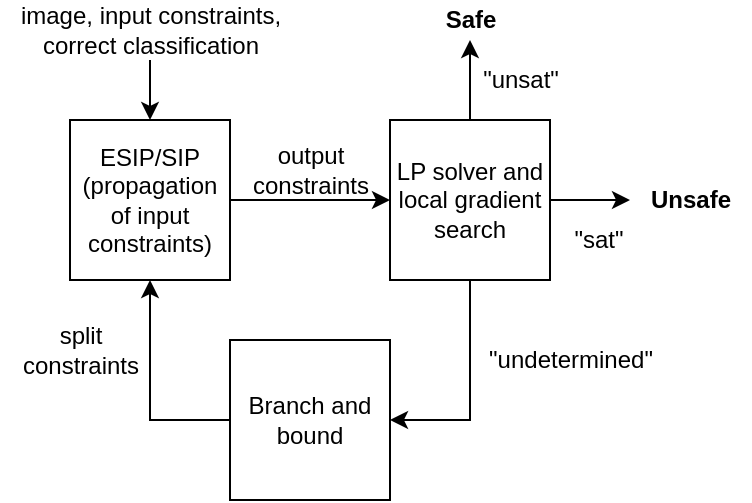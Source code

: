 <mxfile version="16.4.0" type="github">
  <diagram id="JjP_drnzE-q3qPHSdkXT" name="Page-1">
    <mxGraphModel dx="1382" dy="764" grid="1" gridSize="10" guides="1" tooltips="1" connect="1" arrows="1" fold="1" page="1" pageScale="1" pageWidth="827" pageHeight="1169" math="0" shadow="0">
      <root>
        <mxCell id="0" />
        <mxCell id="1" parent="0" />
        <mxCell id="CL-JMRNS_x0aMDTHqTOq-6" style="edgeStyle=orthogonalEdgeStyle;rounded=0;orthogonalLoop=1;jettySize=auto;html=1;" edge="1" parent="1" source="CL-JMRNS_x0aMDTHqTOq-1" target="CL-JMRNS_x0aMDTHqTOq-5">
          <mxGeometry relative="1" as="geometry" />
        </mxCell>
        <mxCell id="CL-JMRNS_x0aMDTHqTOq-1" value="ESIP/SIP&lt;br&gt;(propagation of input constraints)" style="whiteSpace=wrap;html=1;aspect=fixed;" vertex="1" parent="1">
          <mxGeometry x="160" y="140" width="80" height="80" as="geometry" />
        </mxCell>
        <mxCell id="CL-JMRNS_x0aMDTHqTOq-7" style="edgeStyle=orthogonalEdgeStyle;rounded=0;orthogonalLoop=1;jettySize=auto;html=1;" edge="1" parent="1" source="CL-JMRNS_x0aMDTHqTOq-5" target="CL-JMRNS_x0aMDTHqTOq-8">
          <mxGeometry relative="1" as="geometry">
            <mxPoint x="360" y="110" as="targetPoint" />
          </mxGeometry>
        </mxCell>
        <mxCell id="CL-JMRNS_x0aMDTHqTOq-13" style="edgeStyle=orthogonalEdgeStyle;rounded=0;orthogonalLoop=1;jettySize=auto;html=1;" edge="1" parent="1" source="CL-JMRNS_x0aMDTHqTOq-5" target="CL-JMRNS_x0aMDTHqTOq-19">
          <mxGeometry relative="1" as="geometry">
            <mxPoint x="440" y="180" as="targetPoint" />
          </mxGeometry>
        </mxCell>
        <mxCell id="CL-JMRNS_x0aMDTHqTOq-17" style="edgeStyle=orthogonalEdgeStyle;rounded=0;orthogonalLoop=1;jettySize=auto;html=1;" edge="1" parent="1" source="CL-JMRNS_x0aMDTHqTOq-5" target="CL-JMRNS_x0aMDTHqTOq-15">
          <mxGeometry relative="1" as="geometry">
            <Array as="points">
              <mxPoint x="360" y="290" />
            </Array>
          </mxGeometry>
        </mxCell>
        <mxCell id="CL-JMRNS_x0aMDTHqTOq-5" value="LP solver and local gradient search" style="whiteSpace=wrap;html=1;aspect=fixed;" vertex="1" parent="1">
          <mxGeometry x="320" y="140" width="80" height="80" as="geometry" />
        </mxCell>
        <mxCell id="CL-JMRNS_x0aMDTHqTOq-8" value="&lt;b&gt;Safe&lt;/b&gt;" style="text;html=1;align=center;verticalAlign=middle;resizable=0;points=[];autosize=1;strokeColor=none;fillColor=none;" vertex="1" parent="1">
          <mxGeometry x="340" y="80" width="40" height="20" as="geometry" />
        </mxCell>
        <mxCell id="CL-JMRNS_x0aMDTHqTOq-9" value="&quot;unsat&quot;" style="text;html=1;align=center;verticalAlign=middle;resizable=0;points=[];autosize=1;strokeColor=none;fillColor=none;" vertex="1" parent="1">
          <mxGeometry x="360" y="110" width="50" height="20" as="geometry" />
        </mxCell>
        <mxCell id="CL-JMRNS_x0aMDTHqTOq-12" style="edgeStyle=orthogonalEdgeStyle;rounded=0;orthogonalLoop=1;jettySize=auto;html=1;" edge="1" parent="1" source="CL-JMRNS_x0aMDTHqTOq-11" target="CL-JMRNS_x0aMDTHqTOq-1">
          <mxGeometry relative="1" as="geometry" />
        </mxCell>
        <mxCell id="CL-JMRNS_x0aMDTHqTOq-11" value="image, input constraints,&lt;br&gt;correct classification" style="text;html=1;align=center;verticalAlign=middle;resizable=0;points=[];autosize=1;strokeColor=none;fillColor=none;" vertex="1" parent="1">
          <mxGeometry x="125" y="80" width="150" height="30" as="geometry" />
        </mxCell>
        <mxCell id="CL-JMRNS_x0aMDTHqTOq-14" value="&quot;sat&quot;" style="text;html=1;align=center;verticalAlign=middle;resizable=0;points=[];autosize=1;strokeColor=none;fillColor=none;" vertex="1" parent="1">
          <mxGeometry x="404" y="190" width="40" height="20" as="geometry" />
        </mxCell>
        <mxCell id="CL-JMRNS_x0aMDTHqTOq-16" style="edgeStyle=orthogonalEdgeStyle;rounded=0;orthogonalLoop=1;jettySize=auto;html=1;" edge="1" parent="1" source="CL-JMRNS_x0aMDTHqTOq-15" target="CL-JMRNS_x0aMDTHqTOq-1">
          <mxGeometry relative="1" as="geometry">
            <Array as="points">
              <mxPoint x="200" y="290" />
            </Array>
          </mxGeometry>
        </mxCell>
        <mxCell id="CL-JMRNS_x0aMDTHqTOq-15" value="Branch and bound" style="whiteSpace=wrap;html=1;aspect=fixed;" vertex="1" parent="1">
          <mxGeometry x="240" y="250" width="80" height="80" as="geometry" />
        </mxCell>
        <mxCell id="CL-JMRNS_x0aMDTHqTOq-18" value="&quot;undetermined&quot;" style="text;html=1;align=center;verticalAlign=middle;resizable=0;points=[];autosize=1;strokeColor=none;fillColor=none;" vertex="1" parent="1">
          <mxGeometry x="360" y="250" width="100" height="20" as="geometry" />
        </mxCell>
        <mxCell id="CL-JMRNS_x0aMDTHqTOq-19" value="&lt;b&gt;Unsafe&lt;/b&gt;" style="text;html=1;align=center;verticalAlign=middle;resizable=0;points=[];autosize=1;strokeColor=none;fillColor=none;" vertex="1" parent="1">
          <mxGeometry x="440" y="170" width="60" height="20" as="geometry" />
        </mxCell>
        <mxCell id="CL-JMRNS_x0aMDTHqTOq-20" value="output&lt;br&gt;constraints" style="text;html=1;align=center;verticalAlign=middle;resizable=0;points=[];autosize=1;strokeColor=none;fillColor=none;" vertex="1" parent="1">
          <mxGeometry x="245" y="150" width="70" height="30" as="geometry" />
        </mxCell>
        <mxCell id="CL-JMRNS_x0aMDTHqTOq-22" value="split&lt;br&gt;constraints" style="text;html=1;align=center;verticalAlign=middle;resizable=0;points=[];autosize=1;strokeColor=none;fillColor=none;" vertex="1" parent="1">
          <mxGeometry x="130" y="240" width="70" height="30" as="geometry" />
        </mxCell>
      </root>
    </mxGraphModel>
  </diagram>
</mxfile>
